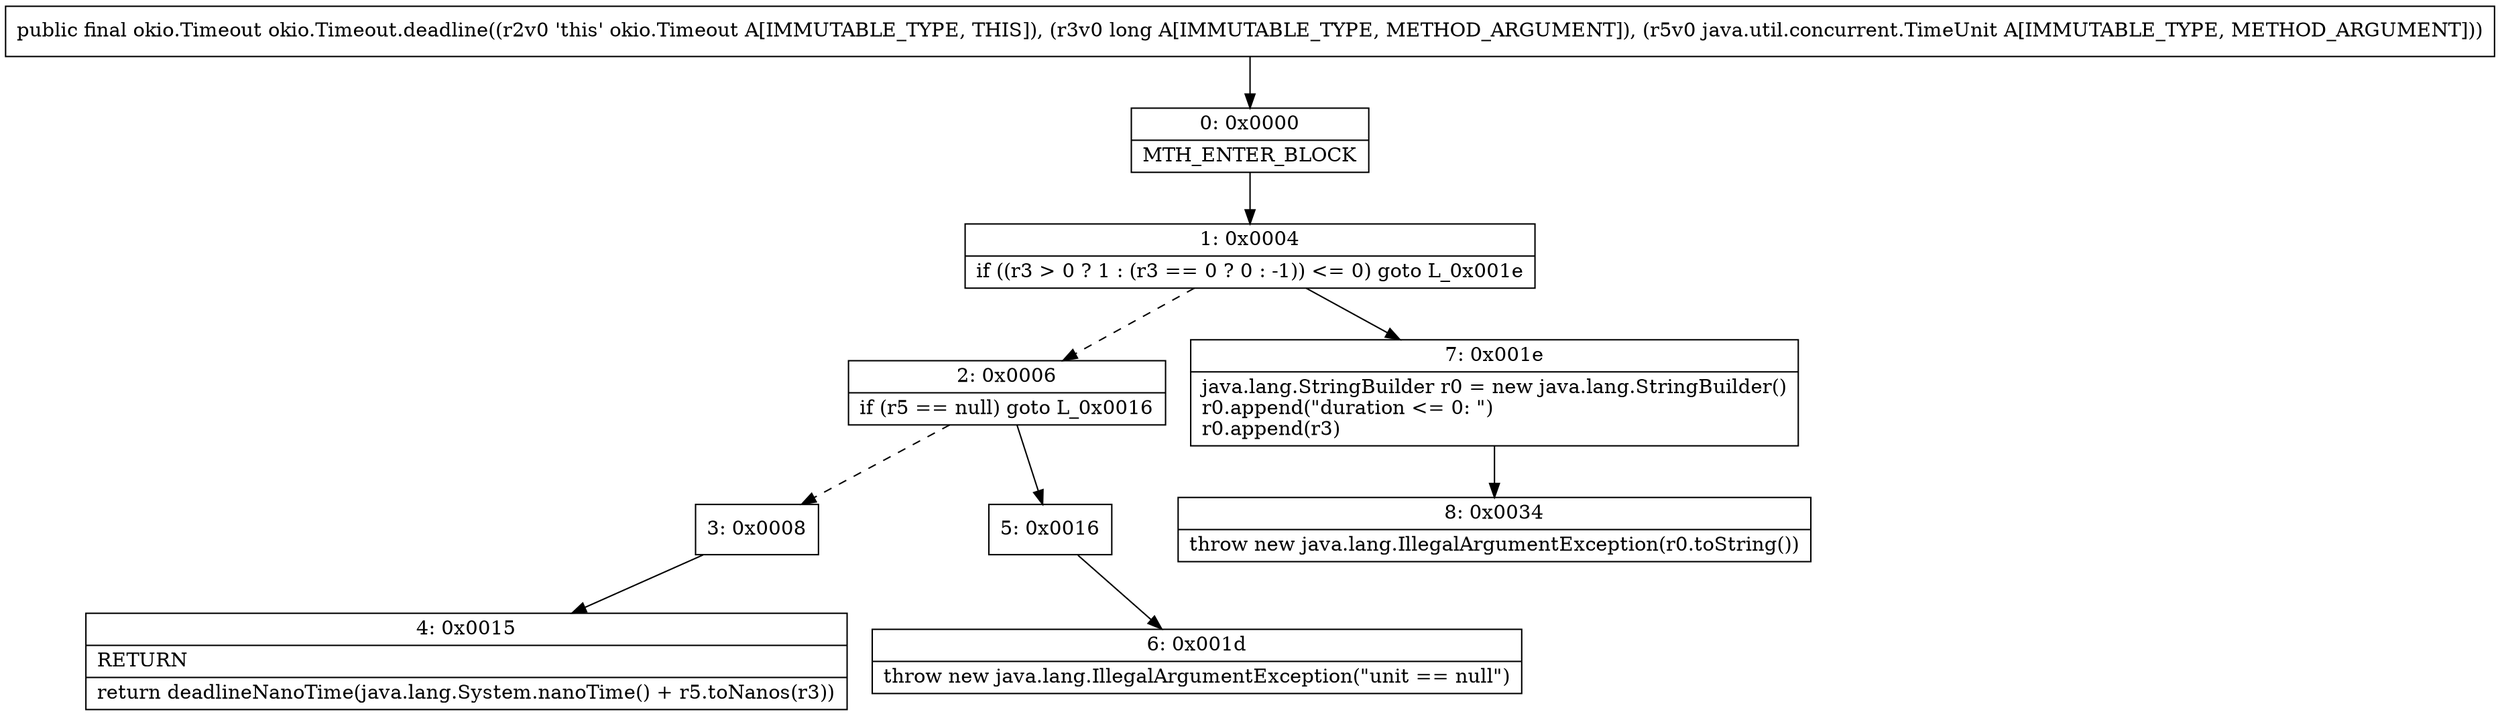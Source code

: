 digraph "CFG forokio.Timeout.deadline(JLjava\/util\/concurrent\/TimeUnit;)Lokio\/Timeout;" {
Node_0 [shape=record,label="{0\:\ 0x0000|MTH_ENTER_BLOCK\l}"];
Node_1 [shape=record,label="{1\:\ 0x0004|if ((r3 \> 0 ? 1 : (r3 == 0 ? 0 : \-1)) \<= 0) goto L_0x001e\l}"];
Node_2 [shape=record,label="{2\:\ 0x0006|if (r5 == null) goto L_0x0016\l}"];
Node_3 [shape=record,label="{3\:\ 0x0008}"];
Node_4 [shape=record,label="{4\:\ 0x0015|RETURN\l|return deadlineNanoTime(java.lang.System.nanoTime() + r5.toNanos(r3))\l}"];
Node_5 [shape=record,label="{5\:\ 0x0016}"];
Node_6 [shape=record,label="{6\:\ 0x001d|throw new java.lang.IllegalArgumentException(\"unit == null\")\l}"];
Node_7 [shape=record,label="{7\:\ 0x001e|java.lang.StringBuilder r0 = new java.lang.StringBuilder()\lr0.append(\"duration \<= 0: \")\lr0.append(r3)\l}"];
Node_8 [shape=record,label="{8\:\ 0x0034|throw new java.lang.IllegalArgumentException(r0.toString())\l}"];
MethodNode[shape=record,label="{public final okio.Timeout okio.Timeout.deadline((r2v0 'this' okio.Timeout A[IMMUTABLE_TYPE, THIS]), (r3v0 long A[IMMUTABLE_TYPE, METHOD_ARGUMENT]), (r5v0 java.util.concurrent.TimeUnit A[IMMUTABLE_TYPE, METHOD_ARGUMENT])) }"];
MethodNode -> Node_0;
Node_0 -> Node_1;
Node_1 -> Node_2[style=dashed];
Node_1 -> Node_7;
Node_2 -> Node_3[style=dashed];
Node_2 -> Node_5;
Node_3 -> Node_4;
Node_5 -> Node_6;
Node_7 -> Node_8;
}


